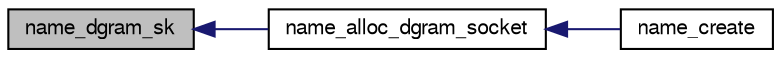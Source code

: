 digraph G
{
  edge [fontname="FreeSans",fontsize="10",labelfontname="FreeSans",labelfontsize="10"];
  node [fontname="FreeSans",fontsize="10",shape=record];
  rankdir=LR;
  Node1 [label="name_dgram_sk",height=0.2,width=0.4,color="black", fillcolor="grey75", style="filled" fontcolor="black"];
  Node1 -> Node2 [dir=back,color="midnightblue",fontsize="10",style="solid",fontname="FreeSans"];
  Node2 [label="name_alloc_dgram_socket",height=0.2,width=0.4,color="black", fillcolor="white", style="filled",URL="$af__name_8c.html#ad345857bbeb8ead274d9de55396eaaed"];
  Node2 -> Node3 [dir=back,color="midnightblue",fontsize="10",style="solid",fontname="FreeSans"];
  Node3 [label="name_create",height=0.2,width=0.4,color="black", fillcolor="white", style="filled",URL="$af__name_8c.html#a71d196bdc6ab2865e692c66fea68f55c"];
}
